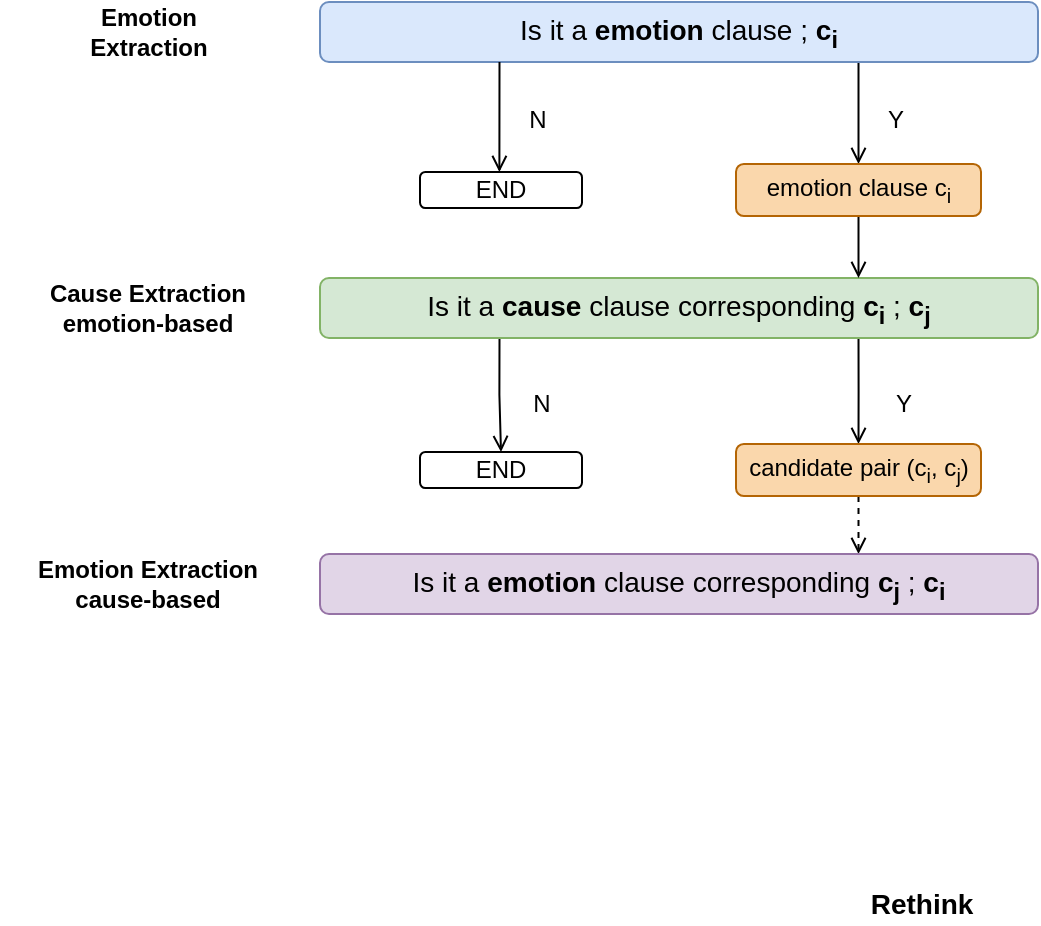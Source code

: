 <mxfile version="14.8.5" type="github">
  <diagram id="khBhBWoCP3W4C1DKPCGf" name="Page-1">
    <mxGraphModel dx="748" dy="408" grid="0" gridSize="10" guides="1" tooltips="1" connect="1" arrows="1" fold="1" page="1" pageScale="1" pageWidth="827" pageHeight="1169" background="none" math="0" shadow="0">
      <root>
        <mxCell id="0" />
        <mxCell id="1" parent="0" />
        <mxCell id="Rp98vRauL4UU2274sa19-13" style="edgeStyle=orthogonalEdgeStyle;rounded=0;orthogonalLoop=1;jettySize=auto;html=1;entryX=0.5;entryY=0;entryDx=0;entryDy=0;exitX=0.75;exitY=1;exitDx=0;exitDy=0;endArrow=open;endFill=0;" parent="1" source="Rp98vRauL4UU2274sa19-1" target="Rp98vRauL4UU2274sa19-8" edge="1">
          <mxGeometry relative="1" as="geometry" />
        </mxCell>
        <mxCell id="Rp98vRauL4UU2274sa19-1" value="&lt;font style=&quot;font-size: 14px&quot;&gt;Is it a &lt;b&gt;emotion&lt;/b&gt; clause ; &lt;b&gt;c&lt;sub&gt;i&lt;/sub&gt;&lt;/b&gt;&lt;/font&gt;" style="rounded=1;whiteSpace=wrap;html=1;fillColor=#dae8fc;strokeColor=#6c8ebf;" parent="1" vertex="1">
          <mxGeometry x="220" y="7" width="359" height="30" as="geometry" />
        </mxCell>
        <mxCell id="Rp98vRauL4UU2274sa19-6" style="edgeStyle=orthogonalEdgeStyle;rounded=0;orthogonalLoop=1;jettySize=auto;html=1;exitX=0.25;exitY=1;exitDx=0;exitDy=0;endArrow=open;endFill=0;" parent="1" source="Rp98vRauL4UU2274sa19-1" target="Rp98vRauL4UU2274sa19-4" edge="1">
          <mxGeometry relative="1" as="geometry">
            <Array as="points">
              <mxPoint x="310" y="91" />
              <mxPoint x="310" y="91" />
            </Array>
          </mxGeometry>
        </mxCell>
        <mxCell id="Rp98vRauL4UU2274sa19-4" value="END" style="rounded=1;whiteSpace=wrap;html=1;" parent="1" vertex="1">
          <mxGeometry x="270" y="92" width="81" height="18" as="geometry" />
        </mxCell>
        <mxCell id="Rp98vRauL4UU2274sa19-11" style="edgeStyle=orthogonalEdgeStyle;rounded=0;orthogonalLoop=1;jettySize=auto;html=1;entryX=0.5;entryY=0;entryDx=0;entryDy=0;exitX=0.25;exitY=1;exitDx=0;exitDy=0;endArrow=open;endFill=0;" parent="1" source="Rp98vRauL4UU2274sa19-7" target="Rp98vRauL4UU2274sa19-10" edge="1">
          <mxGeometry relative="1" as="geometry" />
        </mxCell>
        <mxCell id="dOx7lQmqVeihcCoa1Gqu-7" style="edgeStyle=orthogonalEdgeStyle;rounded=0;orthogonalLoop=1;jettySize=auto;html=1;exitX=0.75;exitY=1;exitDx=0;exitDy=0;endArrow=open;endFill=0;" edge="1" parent="1" source="Rp98vRauL4UU2274sa19-7" target="Rp98vRauL4UU2274sa19-12">
          <mxGeometry relative="1" as="geometry" />
        </mxCell>
        <mxCell id="Rp98vRauL4UU2274sa19-7" value="&lt;font style=&quot;font-size: 14px&quot;&gt;Is it a &lt;b&gt;cause&lt;/b&gt; clause corresponding &lt;b&gt;c&lt;sub&gt;i&lt;/sub&gt;&lt;/b&gt; ; &lt;b&gt;c&lt;sub&gt;j&lt;/sub&gt;&lt;/b&gt;&lt;/font&gt;" style="rounded=1;whiteSpace=wrap;html=1;fillColor=#d5e8d4;strokeColor=#82b366;" parent="1" vertex="1">
          <mxGeometry x="220" y="145" width="359" height="30" as="geometry" />
        </mxCell>
        <mxCell id="dOx7lQmqVeihcCoa1Gqu-4" style="edgeStyle=orthogonalEdgeStyle;rounded=0;orthogonalLoop=1;jettySize=auto;html=1;entryX=0.75;entryY=0;entryDx=0;entryDy=0;endArrow=open;endFill=0;" edge="1" parent="1" source="Rp98vRauL4UU2274sa19-8" target="Rp98vRauL4UU2274sa19-7">
          <mxGeometry relative="1" as="geometry" />
        </mxCell>
        <mxCell id="Rp98vRauL4UU2274sa19-8" value="emotion clause c&lt;sub&gt;i&lt;/sub&gt;" style="rounded=1;whiteSpace=wrap;html=1;fillColor=#fad7ac;strokeColor=#b46504;" parent="1" vertex="1">
          <mxGeometry x="428" y="88" width="122.5" height="26" as="geometry" />
        </mxCell>
        <mxCell id="Rp98vRauL4UU2274sa19-10" value="END" style="rounded=1;whiteSpace=wrap;html=1;" parent="1" vertex="1">
          <mxGeometry x="270" y="232" width="81" height="18" as="geometry" />
        </mxCell>
        <mxCell id="dOx7lQmqVeihcCoa1Gqu-10" style="edgeStyle=orthogonalEdgeStyle;rounded=0;orthogonalLoop=1;jettySize=auto;html=1;entryX=0.75;entryY=0;entryDx=0;entryDy=0;endArrow=open;endFill=0;dashed=1;" edge="1" parent="1" source="Rp98vRauL4UU2274sa19-12" target="Rp98vRauL4UU2274sa19-16">
          <mxGeometry relative="1" as="geometry" />
        </mxCell>
        <mxCell id="Rp98vRauL4UU2274sa19-12" value="candidate pair (c&lt;sub&gt;i&lt;/sub&gt;, c&lt;sub&gt;j&lt;/sub&gt;)" style="rounded=1;whiteSpace=wrap;html=1;fillColor=#fad7ac;strokeColor=#b46504;" parent="1" vertex="1">
          <mxGeometry x="428" y="228" width="122.5" height="26" as="geometry" />
        </mxCell>
        <mxCell id="Rp98vRauL4UU2274sa19-16" value="&lt;font style=&quot;font-size: 14px&quot;&gt;Is it a &lt;b&gt;emotion&lt;/b&gt; clause corresponding &lt;b&gt;c&lt;sub&gt;j&lt;/sub&gt;&lt;/b&gt;&amp;nbsp;; &lt;b&gt;c&lt;sub&gt;i&lt;/sub&gt;&lt;/b&gt;&lt;/font&gt;" style="rounded=1;whiteSpace=wrap;html=1;fillColor=#e1d5e7;strokeColor=#9673a6;" parent="1" vertex="1">
          <mxGeometry x="220" y="283" width="359" height="30" as="geometry" />
        </mxCell>
        <mxCell id="Rp98vRauL4UU2274sa19-18" value="&lt;b&gt;Emotion&lt;br&gt;Extraction&lt;/b&gt;" style="text;html=1;strokeColor=none;fillColor=none;align=center;verticalAlign=middle;whiteSpace=wrap;rounded=0;" parent="1" vertex="1">
          <mxGeometry x="60.5" y="12" width="147" height="20" as="geometry" />
        </mxCell>
        <mxCell id="Rp98vRauL4UU2274sa19-19" value="&lt;b&gt;Cause Extraction &lt;br&gt;emotion-based&lt;/b&gt;" style="text;html=1;strokeColor=none;fillColor=none;align=center;verticalAlign=middle;whiteSpace=wrap;rounded=0;" parent="1" vertex="1">
          <mxGeometry x="66.25" y="150" width="135.5" height="20" as="geometry" />
        </mxCell>
        <mxCell id="Rp98vRauL4UU2274sa19-20" value="&lt;b&gt;Emotion Extraction &lt;br&gt;cause-based&lt;/b&gt;" style="text;html=1;strokeColor=none;fillColor=none;align=center;verticalAlign=middle;whiteSpace=wrap;rounded=0;" parent="1" vertex="1">
          <mxGeometry x="67" y="288" width="134" height="20" as="geometry" />
        </mxCell>
        <mxCell id="Rp98vRauL4UU2274sa19-25" value="&lt;b&gt;&lt;font style=&quot;font-size: 14px&quot;&gt;Rethink&lt;/font&gt;&lt;/b&gt;" style="text;html=1;strokeColor=none;fillColor=none;align=center;verticalAlign=middle;whiteSpace=wrap;rounded=0;" parent="1" vertex="1">
          <mxGeometry x="501" y="448" width="40" height="20" as="geometry" />
        </mxCell>
        <mxCell id="dOx7lQmqVeihcCoa1Gqu-2" value="N" style="text;html=1;strokeColor=none;fillColor=none;align=center;verticalAlign=middle;whiteSpace=wrap;rounded=0;" vertex="1" parent="1">
          <mxGeometry x="309" y="56" width="40" height="20" as="geometry" />
        </mxCell>
        <mxCell id="dOx7lQmqVeihcCoa1Gqu-3" value="Y" style="text;html=1;strokeColor=none;fillColor=none;align=center;verticalAlign=middle;whiteSpace=wrap;rounded=0;" vertex="1" parent="1">
          <mxGeometry x="488" y="56" width="40" height="20" as="geometry" />
        </mxCell>
        <mxCell id="dOx7lQmqVeihcCoa1Gqu-8" value="N" style="text;html=1;strokeColor=none;fillColor=none;align=center;verticalAlign=middle;whiteSpace=wrap;rounded=0;" vertex="1" parent="1">
          <mxGeometry x="311" y="198" width="40" height="20" as="geometry" />
        </mxCell>
        <mxCell id="dOx7lQmqVeihcCoa1Gqu-9" value="Y" style="text;html=1;strokeColor=none;fillColor=none;align=center;verticalAlign=middle;whiteSpace=wrap;rounded=0;" vertex="1" parent="1">
          <mxGeometry x="492" y="198" width="40" height="20" as="geometry" />
        </mxCell>
      </root>
    </mxGraphModel>
  </diagram>
</mxfile>

